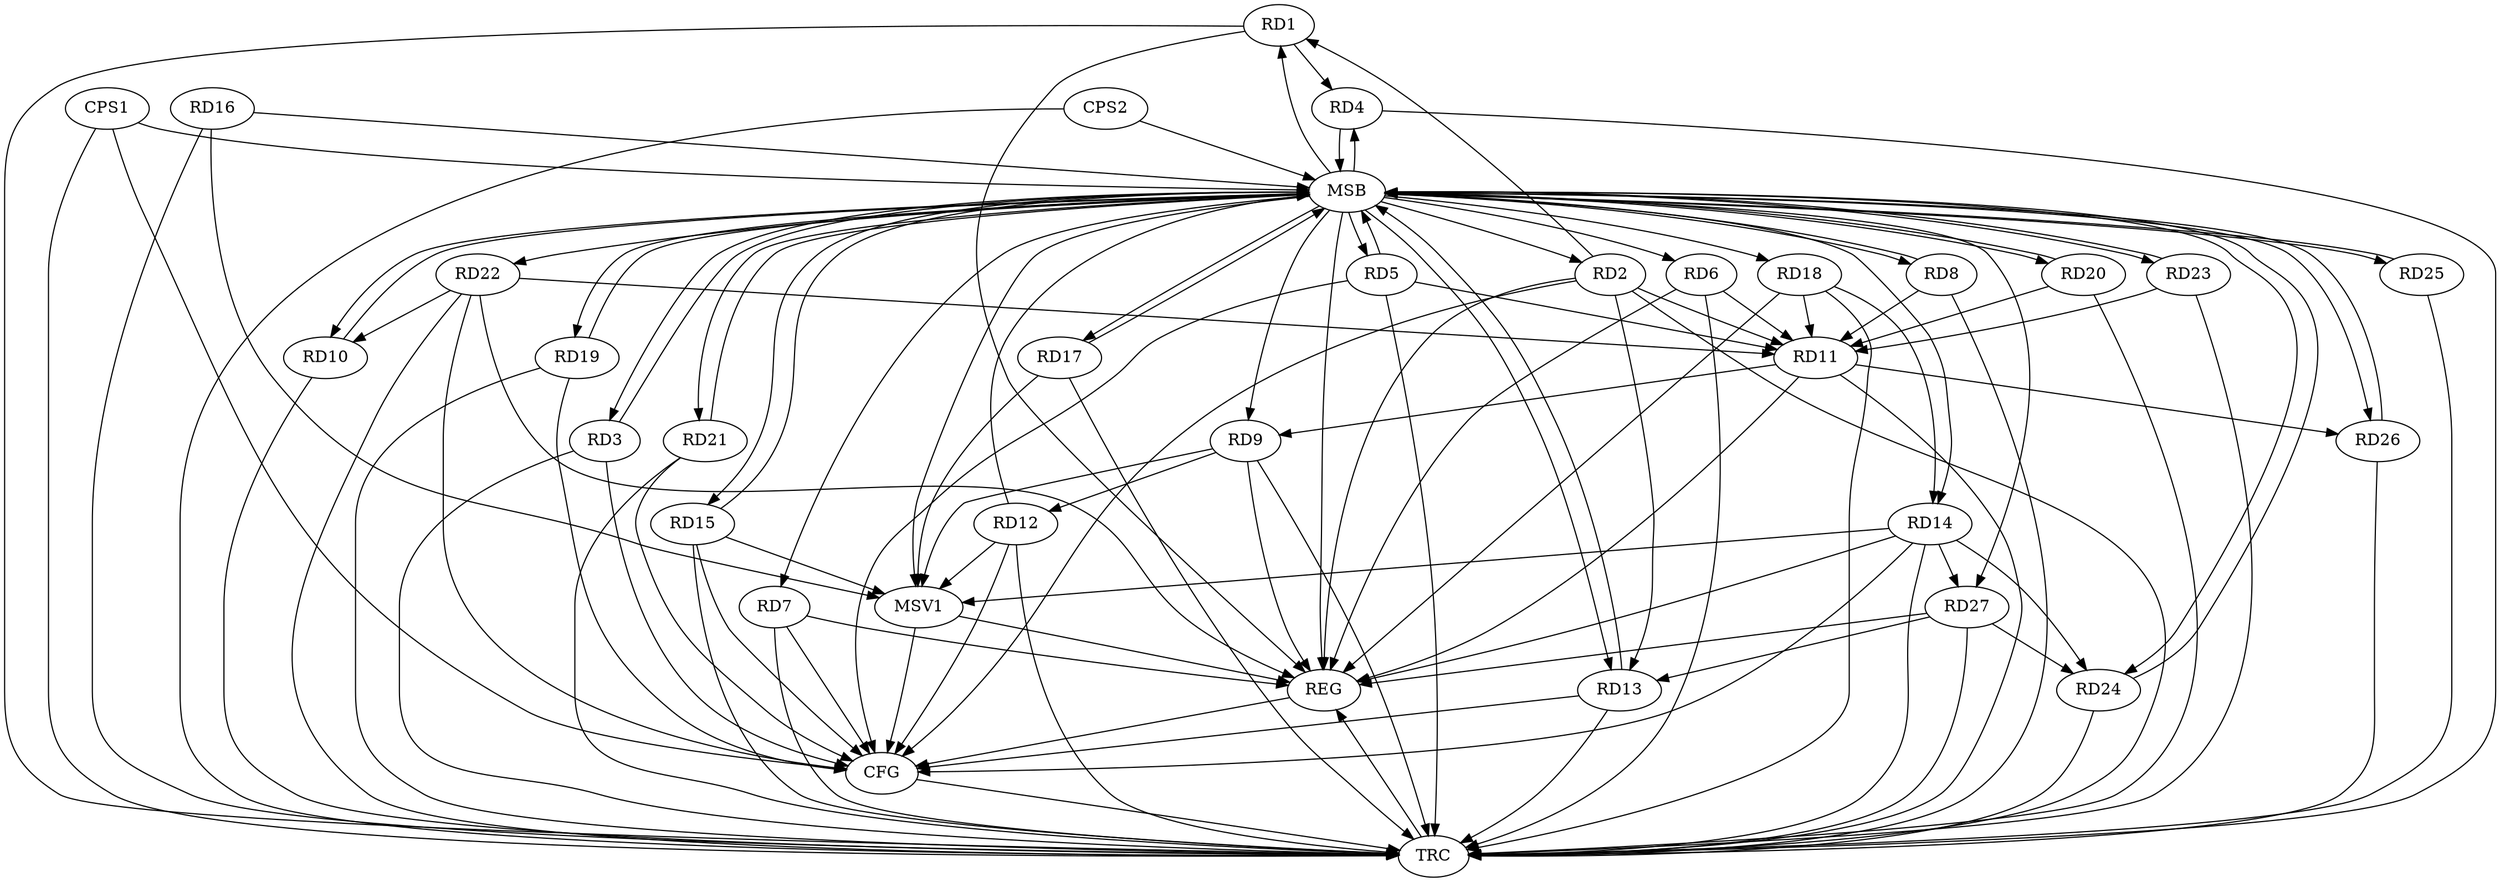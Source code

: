 strict digraph G {
  RD1 [ label="RD1" ];
  RD2 [ label="RD2" ];
  RD3 [ label="RD3" ];
  RD4 [ label="RD4" ];
  RD5 [ label="RD5" ];
  RD6 [ label="RD6" ];
  RD7 [ label="RD7" ];
  RD8 [ label="RD8" ];
  RD9 [ label="RD9" ];
  RD10 [ label="RD10" ];
  RD11 [ label="RD11" ];
  RD12 [ label="RD12" ];
  RD13 [ label="RD13" ];
  RD14 [ label="RD14" ];
  RD15 [ label="RD15" ];
  RD16 [ label="RD16" ];
  RD17 [ label="RD17" ];
  RD18 [ label="RD18" ];
  RD19 [ label="RD19" ];
  RD20 [ label="RD20" ];
  RD21 [ label="RD21" ];
  RD22 [ label="RD22" ];
  RD23 [ label="RD23" ];
  RD24 [ label="RD24" ];
  RD25 [ label="RD25" ];
  RD26 [ label="RD26" ];
  RD27 [ label="RD27" ];
  CPS1 [ label="CPS1" ];
  CPS2 [ label="CPS2" ];
  REG [ label="REG" ];
  MSB [ label="MSB" ];
  CFG [ label="CFG" ];
  TRC [ label="TRC" ];
  MSV1 [ label="MSV1" ];
  RD2 -> RD1;
  RD1 -> RD4;
  RD2 -> RD13;
  RD11 -> RD9;
  RD9 -> RD12;
  RD22 -> RD10;
  RD11 -> RD26;
  RD27 -> RD13;
  RD18 -> RD14;
  RD14 -> RD24;
  RD14 -> RD27;
  RD27 -> RD24;
  RD1 -> REG;
  RD2 -> REG;
  RD6 -> REG;
  RD7 -> REG;
  RD9 -> REG;
  RD11 -> REG;
  RD14 -> REG;
  RD18 -> REG;
  RD22 -> REG;
  RD27 -> REG;
  RD3 -> MSB;
  MSB -> RD8;
  MSB -> REG;
  RD4 -> MSB;
  MSB -> RD27;
  RD5 -> MSB;
  MSB -> RD2;
  MSB -> RD22;
  RD8 -> MSB;
  MSB -> RD20;
  MSB -> RD23;
  RD10 -> MSB;
  MSB -> RD17;
  MSB -> RD19;
  MSB -> RD24;
  RD12 -> MSB;
  MSB -> RD5;
  MSB -> RD26;
  RD13 -> MSB;
  MSB -> RD4;
  RD15 -> MSB;
  MSB -> RD7;
  RD16 -> MSB;
  MSB -> RD13;
  MSB -> RD18;
  RD17 -> MSB;
  RD19 -> MSB;
  MSB -> RD9;
  MSB -> RD25;
  RD20 -> MSB;
  MSB -> RD3;
  MSB -> RD15;
  RD21 -> MSB;
  RD23 -> MSB;
  MSB -> RD1;
  MSB -> RD10;
  MSB -> RD21;
  RD24 -> MSB;
  MSB -> RD14;
  RD25 -> MSB;
  RD26 -> MSB;
  MSB -> RD6;
  CPS1 -> MSB;
  CPS2 -> MSB;
  RD3 -> CFG;
  RD2 -> CFG;
  RD5 -> CFG;
  RD15 -> CFG;
  RD19 -> CFG;
  RD14 -> CFG;
  RD7 -> CFG;
  RD12 -> CFG;
  CPS1 -> CFG;
  RD21 -> CFG;
  RD22 -> CFG;
  RD13 -> CFG;
  REG -> CFG;
  RD1 -> TRC;
  RD2 -> TRC;
  RD3 -> TRC;
  RD4 -> TRC;
  RD5 -> TRC;
  RD6 -> TRC;
  RD7 -> TRC;
  RD8 -> TRC;
  RD9 -> TRC;
  RD10 -> TRC;
  RD11 -> TRC;
  RD12 -> TRC;
  RD13 -> TRC;
  RD14 -> TRC;
  RD15 -> TRC;
  RD16 -> TRC;
  RD17 -> TRC;
  RD18 -> TRC;
  RD19 -> TRC;
  RD20 -> TRC;
  RD21 -> TRC;
  RD22 -> TRC;
  RD23 -> TRC;
  RD24 -> TRC;
  RD25 -> TRC;
  RD26 -> TRC;
  RD27 -> TRC;
  CPS1 -> TRC;
  CPS2 -> TRC;
  CFG -> TRC;
  TRC -> REG;
  RD18 -> RD11;
  RD20 -> RD11;
  RD2 -> RD11;
  RD6 -> RD11;
  RD23 -> RD11;
  RD5 -> RD11;
  RD8 -> RD11;
  RD22 -> RD11;
  RD9 -> MSV1;
  RD14 -> MSV1;
  MSB -> MSV1;
  RD16 -> MSV1;
  RD12 -> MSV1;
  RD17 -> MSV1;
  RD15 -> MSV1;
  MSV1 -> REG;
  MSV1 -> CFG;
}
